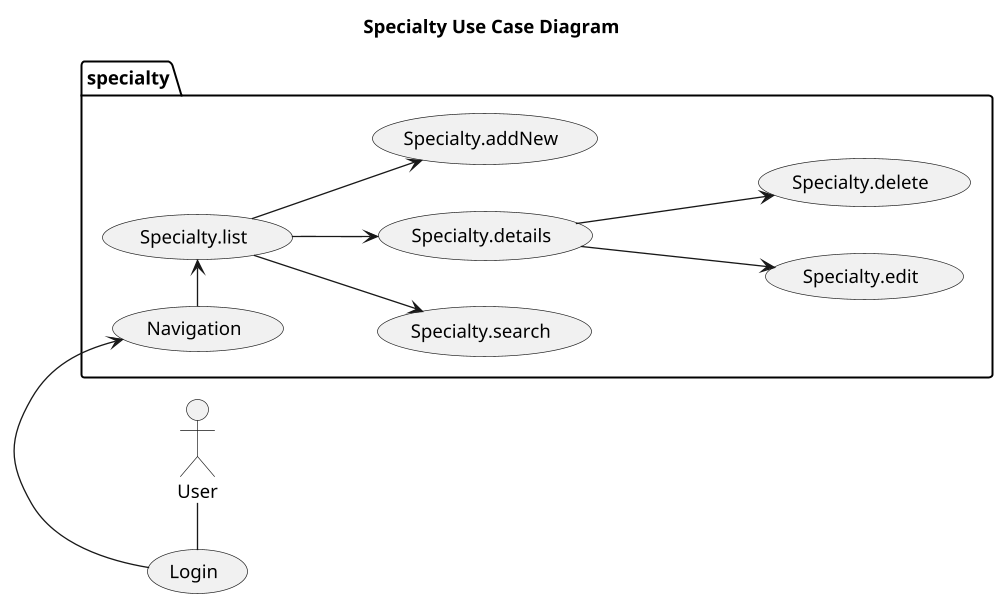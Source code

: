 @startuml

title Specialty Use Case Diagram

'https://plantuml.com/use-case-diagram

left to right direction
'top to bottom direction

scale 1000 width

User - (Login)
package specialty {
    (Login) -> (Navigation)
    (Navigation) -> (Specialty.list)
    (Specialty.list) --> (Specialty.search)
    (Specialty.list) --> (Specialty.details)
    (Specialty.list) --> (Specialty.addNew)
    (Specialty.details) ---> (Specialty.edit)
    (Specialty.details) ---> (Specialty.delete)
}
@enduml